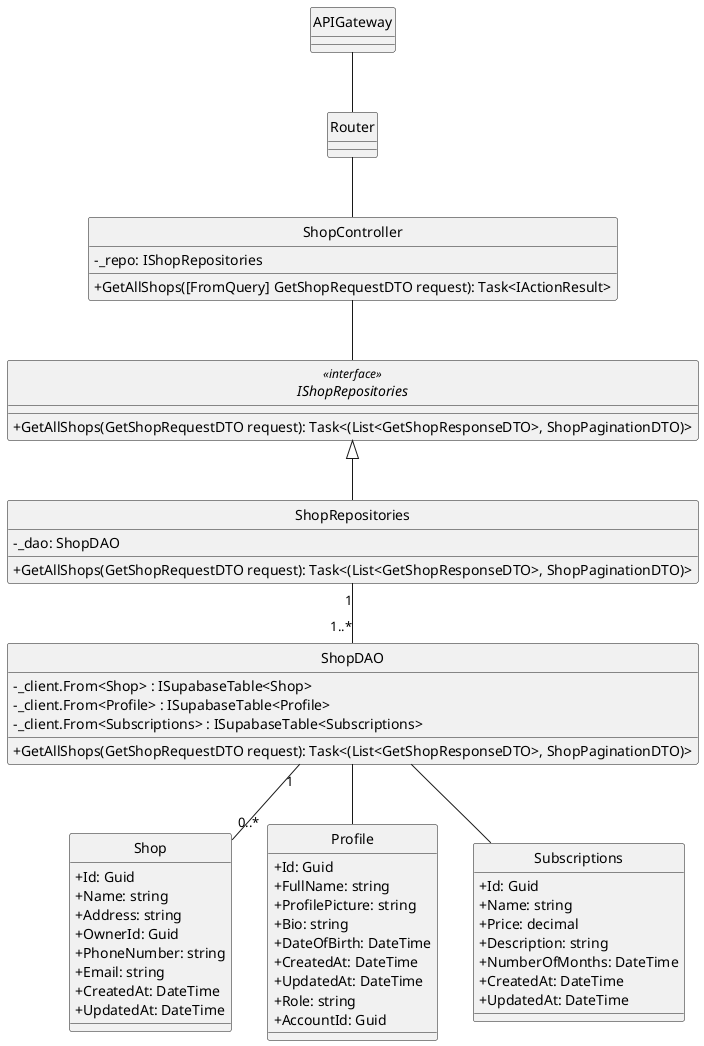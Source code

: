 @startuml
hide circle
skinparam classAttributeIconSize 0

class APIGateway {
}

class Router {
}

class ShopController {
    - _repo: IShopRepositories
    + GetAllShops([FromQuery] GetShopRequestDTO request): Task<IActionResult>
}

' Repository Interface
interface IShopRepositories<<interface>> {
    + GetAllShops(GetShopRequestDTO request): Task<(List<GetShopResponseDTO>, ShopPaginationDTO)>
}

' Repository Implementation
class ShopRepositories {
    - _dao: ShopDAO
    + GetAllShops(GetShopRequestDTO request): Task<(List<GetShopResponseDTO>, ShopPaginationDTO)>
}

' Data Access Object
class ShopDAO {
    - _client.From<Shop> : ISupabaseTable<Shop>
    - _client.From<Profile> : ISupabaseTable<Profile>
    - _client.From<Subscriptions> : ISupabaseTable<Subscriptions>
    + GetAllShops(GetShopRequestDTO request): Task<(List<GetShopResponseDTO>, ShopPaginationDTO)>
}

' Domain Model
class Shop {
    + Id: Guid
    + Name: string
    + Address: string
    + OwnerId: Guid
    + PhoneNumber: string
    + Email: string
    + CreatedAt: DateTime
    + UpdatedAt: DateTime
}

class Profile {
    + Id: Guid
    + FullName: string
    + ProfilePicture: string
    + Bio: string
    + DateOfBirth: DateTime
    + CreatedAt: DateTime
    + UpdatedAt: DateTime
    + Role: string
    + AccountId: Guid
}

class Subscriptions {
    + Id: Guid
    + Name: string
    + Price: decimal
    + Description: string
    + NumberOfMonths: DateTime
    + CreatedAt: DateTime
    + UpdatedAt: DateTime
}

APIGateway --  Router
Router -- ShopController
ShopController -- IShopRepositories
IShopRepositories <|-- ShopRepositories
ShopRepositories "1"--"1..*" ShopDAO
ShopDAO "1" -- "0..*" Shop
ShopDAO -- Profile
ShopDAO -- Subscriptions
@enduml
